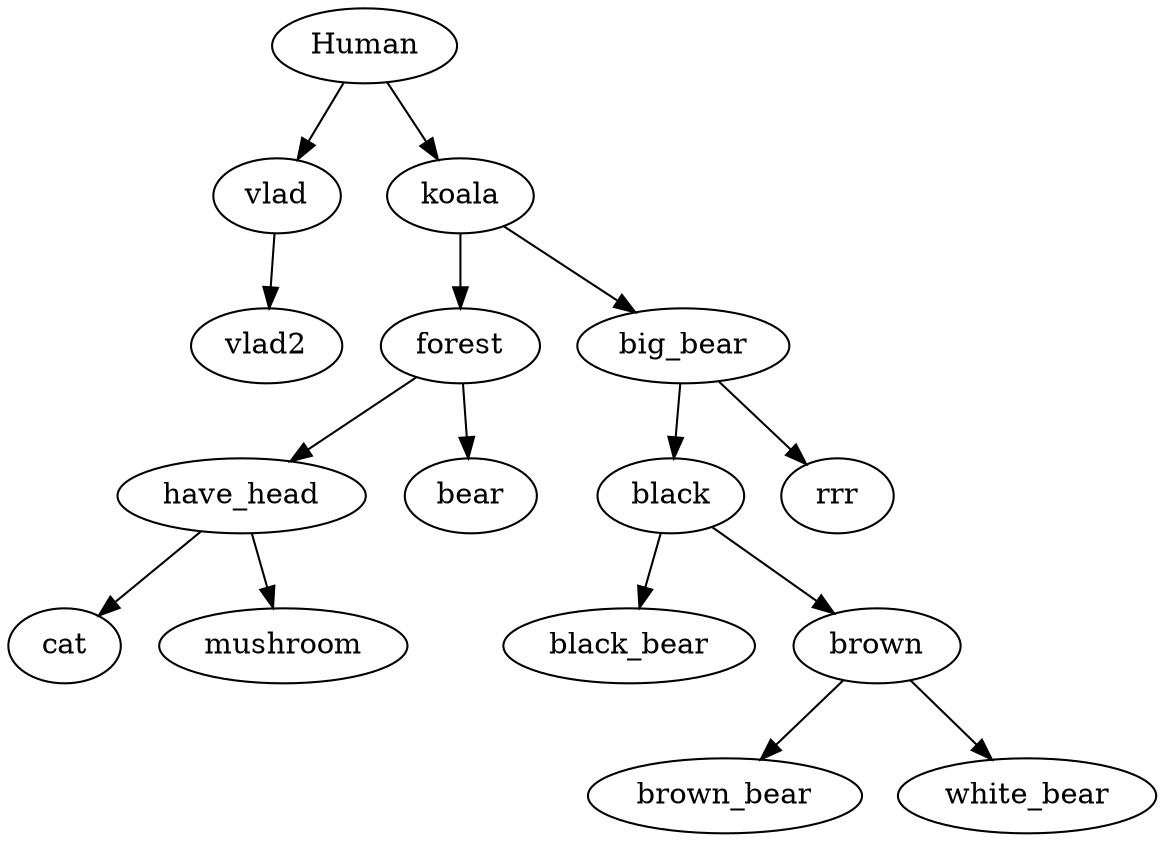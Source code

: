 digraph G{
"Human"->"vlad"->"vlad2";
"Human"->"koala"->"forest"->"have_head"->"cat";
"have_head"->"mushroom";
"forest"->"bear";
"koala"->"big_bear"->"black"->"black_bear";
"black"->"brown"->"brown_bear";
"brown"->"white_bear";
"big_bear"->"rrr";
}